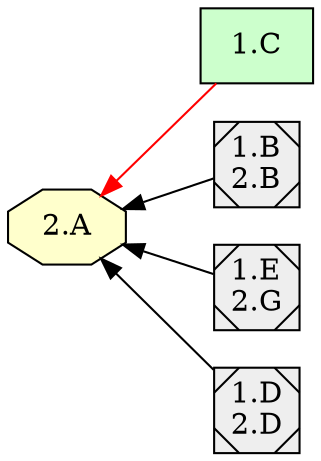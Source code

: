 digraph {

rankdir = RL

  node [shape=box style="filled" fillcolor="#CCFFCC"]
  "1.C"
  node [shape=octagon style="filled" fillcolor="#FFFFCC"]
  "2.A"
  "2.A"
  "2.A"
  "2.A"
  node [shape=Msquare style="filled" fillcolor="#EEEEEE"]
  "1.B\n2.B"
  "1.E\n2.G"
  "1.D\n2.D"
  "1.D\n2.D"
  "1.E\n2.G"
  "1.B\n2.B"
  "1.B\n2.B"
  "1.E\n2.G"
  "1.D\n2.D"
  "1.C" -> "2.A" [style=filled, color=red];
  "1.B\n2.B" -> "2.A" [style=filled, color=black];
  "1.E\n2.G" -> "2.A" [style=filled, color=black];
  "1.D\n2.D" -> "2.A" [style=filled, color=black];
  subgraph cluster_lg {
    rankdir = LR
  }
}
